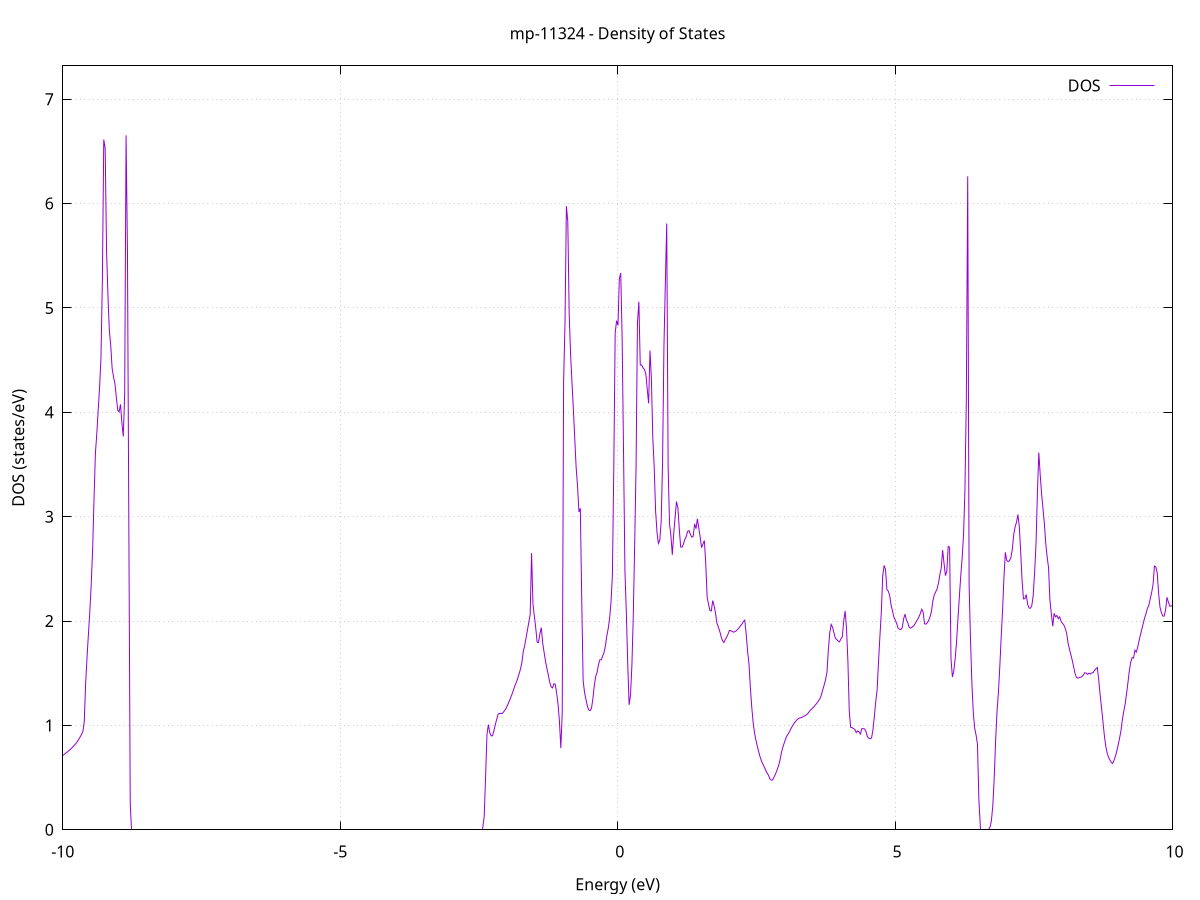 set title 'mp-11324 - Density of States'
set xlabel 'Energy (eV)'
set ylabel 'DOS (states/eV)'
set grid
set xrange [-10:10]
set yrange [0:7.319]
set xzeroaxis lt -1
set terminal png size 800,600
set output 'mp-11324_dos_gnuplot.png'
plot '-' using 1:2 with lines title 'DOS'
-33.797700 0.000000
-33.772600 0.000000
-33.747500 0.000000
-33.722400 0.000000
-33.697300 0.000000
-33.672200 0.000000
-33.647100 0.000000
-33.621900 0.000000
-33.596800 0.000000
-33.571700 0.000000
-33.546600 0.000000
-33.521500 0.000000
-33.496400 0.000000
-33.471300 0.000000
-33.446100 0.000000
-33.421000 0.000000
-33.395900 0.000000
-33.370800 0.000000
-33.345700 0.000000
-33.320600 0.000000
-33.295500 0.000000
-33.270300 0.000000
-33.245200 0.000000
-33.220100 0.000000
-33.195000 0.000000
-33.169900 0.000000
-33.144800 0.000000
-33.119700 0.000000
-33.094600 0.000000
-33.069400 0.000000
-33.044300 0.000000
-33.019200 0.000000
-32.994100 0.000000
-32.969000 0.000000
-32.943900 0.000000
-32.918800 0.000000
-32.893600 0.000000
-32.868500 0.000000
-32.843400 0.000000
-32.818300 0.000000
-32.793200 0.000000
-32.768100 0.000000
-32.743000 0.000000
-32.717800 0.000000
-32.692700 0.000000
-32.667600 0.000000
-32.642500 0.000000
-32.617400 0.000000
-32.592300 0.000000
-32.567200 0.000000
-32.542000 0.000000
-32.516900 0.000000
-32.491800 0.000000
-32.466700 0.000000
-32.441600 0.000000
-32.416500 0.000000
-32.391400 0.000000
-32.366200 0.000000
-32.341100 0.000000
-32.316000 0.000000
-32.290900 0.000000
-32.265800 0.000000
-32.240700 0.000000
-32.215600 0.000000
-32.190400 0.000000
-32.165300 0.000000
-32.140200 0.000000
-32.115100 0.000000
-32.090000 0.000000
-32.064900 0.000000
-32.039800 0.000000
-32.014600 0.000000
-31.989500 0.000000
-31.964400 0.000000
-31.939300 0.000000
-31.914200 0.000000
-31.889100 0.000000
-31.864000 0.000000
-31.838900 0.000000
-31.813700 0.000000
-31.788600 0.000000
-31.763500 0.000000
-31.738400 0.000000
-31.713300 0.000000
-31.688200 0.000000
-31.663100 0.000000
-31.637900 0.000000
-31.612800 0.000000
-31.587700 0.000000
-31.562600 0.000000
-31.537500 0.000000
-31.512400 20.276000
-31.487300 30.070900
-31.462100 12.092400
-31.437000 13.688700
-31.411900 18.326200
-31.386800 33.047400
-31.361700 27.608200
-31.336600 0.000000
-31.311500 0.000000
-31.286300 24.006400
-31.261200 66.850300
-31.236100 0.000000
-31.211000 0.000000
-31.185900 0.000000
-31.160800 0.000000
-31.135700 0.000000
-31.110500 0.000000
-31.085400 0.000000
-31.060300 0.000000
-31.035200 0.000000
-31.010100 0.000000
-30.985000 0.000000
-30.959900 0.000000
-30.934700 0.000000
-30.909600 0.000000
-30.884500 0.000000
-30.859400 0.000000
-30.834300 0.000000
-30.809200 0.000000
-30.784100 0.000000
-30.758900 0.000000
-30.733800 0.000000
-30.708700 0.000000
-30.683600 0.000000
-30.658500 0.000000
-30.633400 0.000000
-30.608300 0.000000
-30.583100 0.000000
-30.558000 0.000000
-30.532900 0.000000
-30.507800 0.000000
-30.482700 0.000000
-30.457600 0.000000
-30.432500 0.000000
-30.407400 0.000000
-30.382200 0.000000
-30.357100 0.000000
-30.332000 0.000000
-30.306900 0.000000
-30.281800 0.000000
-30.256700 0.000000
-30.231600 0.000000
-30.206400 0.000000
-30.181300 0.000000
-30.156200 0.000000
-30.131100 0.000000
-30.106000 0.000000
-30.080900 0.000000
-30.055800 0.000000
-30.030600 0.000000
-30.005500 0.000000
-29.980400 0.000000
-29.955300 0.000000
-29.930200 0.000000
-29.905100 0.000000
-29.880000 0.000000
-29.854800 0.000000
-29.829700 0.000000
-29.804600 0.000000
-29.779500 0.000000
-29.754400 0.000000
-29.729300 0.000000
-29.704200 0.000000
-29.679000 0.000000
-29.653900 0.000000
-29.628800 0.000000
-29.603700 0.000000
-29.578600 0.000000
-29.553500 0.000000
-29.528400 0.000000
-29.503200 0.000000
-29.478100 0.000000
-29.453000 0.000000
-29.427900 0.000000
-29.402800 0.000000
-29.377700 0.000000
-29.352600 0.000000
-29.327400 0.000000
-29.302300 0.000000
-29.277200 0.000000
-29.252100 0.000000
-29.227000 0.000000
-29.201900 0.000000
-29.176800 0.000000
-29.151700 0.000000
-29.126500 0.000000
-29.101400 0.000000
-29.076300 0.000000
-29.051200 0.000000
-29.026100 0.000000
-29.001000 0.000000
-28.975900 0.000000
-28.950700 0.000000
-28.925600 0.000000
-28.900500 0.000000
-28.875400 0.000000
-28.850300 0.000000
-28.825200 0.000000
-28.800100 0.000000
-28.774900 0.000000
-28.749800 0.000000
-28.724700 0.000000
-28.699600 0.000000
-28.674500 0.000000
-28.649400 0.000000
-28.624300 0.000000
-28.599100 0.000000
-28.574000 0.000000
-28.548900 0.000000
-28.523800 0.000000
-28.498700 0.000000
-28.473600 0.000000
-28.448500 0.000000
-28.423300 0.000000
-28.398200 0.000000
-28.373100 0.000000
-28.348000 0.000000
-28.322900 0.000000
-28.297800 0.000000
-28.272700 0.000000
-28.247500 0.000000
-28.222400 0.000000
-28.197300 0.000000
-28.172200 0.000000
-28.147100 0.000000
-28.122000 0.000000
-28.096900 0.000000
-28.071700 0.000000
-28.046600 0.000000
-28.021500 0.000000
-27.996400 0.000000
-27.971300 0.000000
-27.946200 0.000000
-27.921100 0.000000
-27.896000 0.000000
-27.870800 0.000000
-27.845700 0.000000
-27.820600 0.000000
-27.795500 0.000000
-27.770400 0.000000
-27.745300 0.000000
-27.720200 0.000000
-27.695000 0.000000
-27.669900 0.000000
-27.644800 0.000000
-27.619700 0.000000
-27.594600 0.000000
-27.569500 0.000000
-27.544400 0.000000
-27.519200 0.000000
-27.494100 0.000000
-27.469000 0.000000
-27.443900 0.000000
-27.418800 0.000000
-27.393700 0.000000
-27.368600 0.000000
-27.343400 0.000000
-27.318300 0.000000
-27.293200 0.000000
-27.268100 0.000000
-27.243000 0.000000
-27.217900 0.000000
-27.192800 0.000000
-27.167600 0.000000
-27.142500 0.000000
-27.117400 0.000000
-27.092300 0.000000
-27.067200 0.000000
-27.042100 0.000000
-27.017000 0.000000
-26.991800 0.000000
-26.966700 0.000000
-26.941600 0.000000
-26.916500 0.000000
-26.891400 0.000000
-26.866300 0.000000
-26.841200 0.000000
-26.816000 0.000000
-26.790900 0.000000
-26.765800 0.000000
-26.740700 0.000000
-26.715600 0.000000
-26.690500 0.000000
-26.665400 0.000000
-26.640200 0.000000
-26.615100 0.000000
-26.590000 0.000000
-26.564900 0.000000
-26.539800 0.000000
-26.514700 0.000000
-26.489600 0.000000
-26.464500 0.000000
-26.439300 0.000000
-26.414200 0.000000
-26.389100 0.000000
-26.364000 0.000000
-26.338900 0.000000
-26.313800 0.000000
-26.288700 0.000000
-26.263500 0.000000
-26.238400 0.000000
-26.213300 0.000000
-26.188200 0.000000
-26.163100 0.000000
-26.138000 0.000000
-26.112900 0.000000
-26.087700 0.000000
-26.062600 0.000000
-26.037500 0.000000
-26.012400 0.000000
-25.987300 0.000000
-25.962200 0.000000
-25.937100 0.000000
-25.911900 0.000000
-25.886800 0.000000
-25.861700 0.000000
-25.836600 0.000000
-25.811500 0.000000
-25.786400 0.000000
-25.761300 0.000000
-25.736100 0.000000
-25.711000 0.000000
-25.685900 0.000000
-25.660800 0.000000
-25.635700 0.000000
-25.610600 0.000000
-25.585500 0.000000
-25.560300 0.000000
-25.535200 0.000000
-25.510100 0.000000
-25.485000 0.000000
-25.459900 0.000000
-25.434800 0.000000
-25.409700 0.000000
-25.384500 0.000000
-25.359400 0.000000
-25.334300 0.000000
-25.309200 0.000000
-25.284100 0.000000
-25.259000 0.000000
-25.233900 0.000000
-25.208800 0.000000
-25.183600 0.000000
-25.158500 0.000000
-25.133400 0.000000
-25.108300 0.000000
-25.083200 0.000000
-25.058100 0.000000
-25.033000 0.000000
-25.007800 0.000000
-24.982700 0.000000
-24.957600 0.000000
-24.932500 0.000000
-24.907400 0.000000
-24.882300 0.000000
-24.857200 0.000000
-24.832000 0.000000
-24.806900 0.000000
-24.781800 0.000000
-24.756700 0.000000
-24.731600 0.000000
-24.706500 0.000000
-24.681400 0.000000
-24.656200 0.000000
-24.631100 0.000000
-24.606000 0.000000
-24.580900 0.000000
-24.555800 0.000000
-24.530700 0.000000
-24.505600 0.000000
-24.480400 0.000000
-24.455300 0.000000
-24.430200 0.000000
-24.405100 0.000000
-24.380000 0.000000
-24.354900 0.000000
-24.329800 0.000000
-24.304600 0.000000
-24.279500 0.000000
-24.254400 0.000000
-24.229300 0.000000
-24.204200 0.000000
-24.179100 0.000000
-24.154000 0.000000
-24.128800 0.000000
-24.103700 0.000000
-24.078600 0.000000
-24.053500 0.000000
-24.028400 0.000000
-24.003300 0.000000
-23.978200 0.000000
-23.953000 0.000000
-23.927900 0.000000
-23.902800 0.000000
-23.877700 0.000000
-23.852600 0.000000
-23.827500 0.000000
-23.802400 0.000000
-23.777300 0.000000
-23.752100 0.000000
-23.727000 0.000000
-23.701900 0.000000
-23.676800 0.000000
-23.651700 0.000000
-23.626600 0.000000
-23.601500 0.000000
-23.576300 0.000000
-23.551200 0.000000
-23.526100 0.000000
-23.501000 0.000000
-23.475900 0.000000
-23.450800 0.000000
-23.425700 0.000000
-23.400500 0.000000
-23.375400 0.000000
-23.350300 0.000000
-23.325200 0.000000
-23.300100 0.000000
-23.275000 0.000000
-23.249900 0.000000
-23.224700 0.000000
-23.199600 0.000000
-23.174500 0.000000
-23.149400 0.000000
-23.124300 0.000000
-23.099200 0.000000
-23.074100 0.000000
-23.048900 0.000000
-23.023800 0.000000
-22.998700 0.000000
-22.973600 0.000000
-22.948500 0.000000
-22.923400 0.000000
-22.898300 0.000000
-22.873100 0.000000
-22.848000 0.000000
-22.822900 0.000000
-22.797800 0.000000
-22.772700 0.000000
-22.747600 0.000000
-22.722500 0.000000
-22.697300 0.000000
-22.672200 0.000000
-22.647100 0.000000
-22.622000 0.000000
-22.596900 0.000000
-22.571800 0.000000
-22.546700 0.000000
-22.521600 0.000000
-22.496400 0.000000
-22.471300 0.000000
-22.446200 0.000000
-22.421100 0.000000
-22.396000 0.000000
-22.370900 0.000000
-22.345800 0.000000
-22.320600 0.000000
-22.295500 0.000000
-22.270400 0.000000
-22.245300 0.000000
-22.220200 0.000000
-22.195100 0.000000
-22.170000 0.000000
-22.144800 0.000000
-22.119700 0.000000
-22.094600 0.000000
-22.069500 0.000000
-22.044400 0.000000
-22.019300 0.000000
-21.994200 0.000000
-21.969000 0.000000
-21.943900 0.000000
-21.918800 0.000000
-21.893700 0.000000
-21.868600 0.000000
-21.843500 0.000000
-21.818400 0.000000
-21.793200 0.000000
-21.768100 0.000000
-21.743000 0.000000
-21.717900 0.000000
-21.692800 0.000000
-21.667700 0.000000
-21.642600 0.000000
-21.617400 0.000000
-21.592300 0.000000
-21.567200 0.000000
-21.542100 0.000000
-21.517000 0.000000
-21.491900 0.000000
-21.466800 0.000000
-21.441600 0.000000
-21.416500 0.000000
-21.391400 0.000000
-21.366300 0.000000
-21.341200 0.000000
-21.316100 0.000000
-21.291000 0.000000
-21.265900 0.000000
-21.240700 0.000000
-21.215600 0.000000
-21.190500 0.000000
-21.165400 0.000000
-21.140300 0.000000
-21.115200 0.000000
-21.090100 0.000000
-21.064900 0.000000
-21.039800 0.000000
-21.014700 0.000000
-20.989600 0.000000
-20.964500 0.000000
-20.939400 0.000000
-20.914300 0.000000
-20.889100 0.000000
-20.864000 0.000000
-20.838900 0.000000
-20.813800 0.000000
-20.788700 0.000000
-20.763600 0.000000
-20.738500 0.000000
-20.713300 0.000000
-20.688200 0.000000
-20.663100 0.000000
-20.638000 0.000000
-20.612900 0.000000
-20.587800 0.000000
-20.562700 0.000000
-20.537500 0.000000
-20.512400 0.000000
-20.487300 0.000000
-20.462200 0.000000
-20.437100 0.000000
-20.412000 0.000000
-20.386900 0.000000
-20.361700 0.000000
-20.336600 0.000000
-20.311500 0.000000
-20.286400 0.000000
-20.261300 0.000000
-20.236200 0.000000
-20.211100 0.000000
-20.185900 0.000000
-20.160800 0.000000
-20.135700 0.000000
-20.110600 0.000000
-20.085500 0.000000
-20.060400 0.000000
-20.035300 0.000000
-20.010100 0.000000
-19.985000 0.000000
-19.959900 0.000000
-19.934800 0.000000
-19.909700 0.000000
-19.884600 0.000000
-19.859500 0.000000
-19.834400 0.000000
-19.809200 0.000000
-19.784100 0.000000
-19.759000 0.000000
-19.733900 0.000000
-19.708800 0.000000
-19.683700 0.000000
-19.658600 0.000000
-19.633400 0.000000
-19.608300 0.000000
-19.583200 0.000000
-19.558100 0.000000
-19.533000 0.000000
-19.507900 0.000000
-19.482800 0.000000
-19.457600 0.000000
-19.432500 0.000000
-19.407400 0.000000
-19.382300 0.000000
-19.357200 0.000000
-19.332100 0.000000
-19.307000 0.000000
-19.281800 0.000000
-19.256700 0.000000
-19.231600 0.000000
-19.206500 0.000000
-19.181400 0.000000
-19.156300 0.000000
-19.131200 0.000000
-19.106000 0.000000
-19.080900 0.000000
-19.055800 0.000000
-19.030700 0.000000
-19.005600 0.000000
-18.980500 0.000000
-18.955400 0.000000
-18.930200 0.000000
-18.905100 0.000000
-18.880000 0.000000
-18.854900 0.000000
-18.829800 0.000000
-18.804700 0.000000
-18.779600 0.000000
-18.754400 0.000000
-18.729300 0.000000
-18.704200 0.000000
-18.679100 0.000000
-18.654000 0.000000
-18.628900 0.000000
-18.603800 0.000000
-18.578700 0.000000
-18.553500 0.000000
-18.528400 0.000000
-18.503300 0.000000
-18.478200 0.000000
-18.453100 0.000000
-18.428000 0.000000
-18.402900 0.000000
-18.377700 0.000000
-18.352600 0.000000
-18.327500 0.000000
-18.302400 0.000000
-18.277300 0.000000
-18.252200 0.000000
-18.227100 0.000000
-18.201900 0.000000
-18.176800 0.000000
-18.151700 0.000000
-18.126600 0.000000
-18.101500 0.000000
-18.076400 0.000000
-18.051300 0.000000
-18.026100 0.000000
-18.001000 0.000000
-17.975900 0.000000
-17.950800 0.000000
-17.925700 0.000000
-17.900600 0.000000
-17.875500 0.000000
-17.850300 0.000000
-17.825200 0.000000
-17.800100 0.000000
-17.775000 0.000000
-17.749900 0.000000
-17.724800 0.000000
-17.699700 0.000000
-17.674500 0.000000
-17.649400 0.000000
-17.624300 0.000000
-17.599200 0.000000
-17.574100 0.000000
-17.549000 0.000000
-17.523900 0.000000
-17.498700 0.000000
-17.473600 0.000000
-17.448500 0.000000
-17.423400 0.000000
-17.398300 0.000000
-17.373200 0.000000
-17.348100 0.000000
-17.322900 0.000000
-17.297800 0.000000
-17.272700 0.000000
-17.247600 0.000000
-17.222500 0.000000
-17.197400 0.000000
-17.172300 0.000000
-17.147200 0.000000
-17.122000 0.000000
-17.096900 0.000000
-17.071800 0.000000
-17.046700 0.000000
-17.021600 0.000000
-16.996500 0.000000
-16.971400 0.000000
-16.946200 0.000000
-16.921100 0.000000
-16.896000 0.000000
-16.870900 0.000000
-16.845800 0.000000
-16.820700 0.000000
-16.795600 0.000000
-16.770400 0.000000
-16.745300 0.000000
-16.720200 0.000000
-16.695100 0.000000
-16.670000 0.000000
-16.644900 0.000000
-16.619800 0.000000
-16.594600 0.000000
-16.569500 0.000000
-16.544400 0.000000
-16.519300 0.000000
-16.494200 0.000000
-16.469100 0.000000
-16.444000 0.000000
-16.418800 0.000000
-16.393700 0.000000
-16.368600 0.000000
-16.343500 0.000000
-16.318400 0.000000
-16.293300 0.000000
-16.268200 0.000000
-16.243000 0.000000
-16.217900 0.000000
-16.192800 0.000000
-16.167700 0.000000
-16.142600 0.000000
-16.117500 0.000000
-16.092400 0.000000
-16.067200 0.000000
-16.042100 0.000000
-16.017000 0.000000
-15.991900 0.000000
-15.966800 0.000000
-15.941700 0.000000
-15.916600 0.000000
-15.891500 0.000000
-15.866300 0.000000
-15.841200 0.000000
-15.816100 0.000000
-15.791000 0.000000
-15.765900 0.000000
-15.740800 0.000000
-15.715700 0.000000
-15.690500 0.000000
-15.665400 0.000000
-15.640300 0.000000
-15.615200 0.000000
-15.590100 0.000000
-15.565000 0.000000
-15.539900 0.000000
-15.514700 0.000000
-15.489600 0.000000
-15.464500 0.000000
-15.439400 0.000000
-15.414300 0.000000
-15.389200 0.000000
-15.364100 0.000000
-15.338900 0.000000
-15.313800 0.000000
-15.288700 0.000000
-15.263600 0.000000
-15.238500 0.000000
-15.213400 0.000000
-15.188300 0.000000
-15.163100 0.000000
-15.138000 0.000000
-15.112900 0.000000
-15.087800 0.000000
-15.062700 0.000000
-15.037600 0.000000
-15.012500 0.000000
-14.987300 0.000000
-14.962200 0.000000
-14.937100 0.000000
-14.912000 0.000000
-14.886900 0.000000
-14.861800 0.000000
-14.836700 0.000000
-14.811500 0.000000
-14.786400 0.000000
-14.761300 0.000000
-14.736200 0.000000
-14.711100 0.000000
-14.686000 0.000000
-14.660900 0.000000
-14.635700 0.000000
-14.610600 0.000000
-14.585500 0.000000
-14.560400 0.000000
-14.535300 0.000000
-14.510200 0.000000
-14.485100 0.000000
-14.460000 0.000000
-14.434800 0.000000
-14.409700 0.000000
-14.384600 0.000000
-14.359500 0.000000
-14.334400 0.000000
-14.309300 0.000000
-14.284200 0.000000
-14.259000 0.000000
-14.233900 0.000000
-14.208800 0.000000
-14.183700 0.000000
-14.158600 0.000000
-14.133500 0.000000
-14.108400 0.000000
-14.083200 0.000000
-14.058100 0.000000
-14.033000 0.000000
-14.007900 0.000000
-13.982800 0.000000
-13.957700 0.000000
-13.932600 0.000000
-13.907400 0.000000
-13.882300 0.000000
-13.857200 0.000000
-13.832100 0.000000
-13.807000 0.000000
-13.781900 0.000000
-13.756800 0.000000
-13.731600 0.000000
-13.706500 0.000000
-13.681400 0.000000
-13.656300 0.000000
-13.631200 0.000000
-13.606100 0.000000
-13.581000 0.000000
-13.555800 0.000000
-13.530700 0.000000
-13.505600 0.000000
-13.480500 0.000000
-13.455400 0.000000
-13.430300 0.000000
-13.405200 0.000000
-13.380000 0.000000
-13.354900 0.000000
-13.329800 0.000000
-13.304700 0.000000
-13.279600 0.000000
-13.254500 0.000000
-13.229400 0.000000
-13.204300 0.000000
-13.179100 0.000000
-13.154000 0.000000
-13.128900 0.000000
-13.103800 0.000000
-13.078700 0.000000
-13.053600 0.000000
-13.028500 0.000000
-13.003300 0.000000
-12.978200 0.000000
-12.953100 0.000000
-12.928000 0.000000
-12.902900 0.000000
-12.877800 0.000000
-12.852700 0.000000
-12.827500 0.000000
-12.802400 0.000000
-12.777300 0.000000
-12.752200 0.000000
-12.727100 0.000000
-12.702000 0.000000
-12.676900 0.000000
-12.651700 0.000000
-12.626600 0.000000
-12.601500 0.000000
-12.576400 0.000000
-12.551300 0.000000
-12.526200 0.000000
-12.501100 0.000000
-12.475900 0.000000
-12.450800 0.000000
-12.425700 0.000000
-12.400600 0.000000
-12.375500 0.000000
-12.350400 0.000000
-12.325300 0.000000
-12.300100 0.000000
-12.275000 0.000000
-12.249900 0.000000
-12.224800 0.000000
-12.199700 0.000000
-12.174600 0.000000
-12.149500 0.000000
-12.124300 0.000000
-12.099200 0.000000
-12.074100 0.000000
-12.049000 0.000000
-12.023900 0.000000
-11.998800 0.000000
-11.973700 0.000000
-11.948600 0.000000
-11.923400 0.000000
-11.898300 0.000000
-11.873200 0.000000
-11.848100 0.000000
-11.823000 0.000000
-11.797900 0.000000
-11.772800 0.000000
-11.747600 0.000000
-11.722500 0.000000
-11.697400 0.000000
-11.672300 0.000000
-11.647200 0.000000
-11.622100 0.000000
-11.597000 0.000000
-11.571800 0.000000
-11.546700 0.000000
-11.521600 0.000000
-11.496500 0.000000
-11.471400 0.000000
-11.446300 0.000000
-11.421200 0.000000
-11.396000 0.000000
-11.370900 0.000000
-11.345800 0.000000
-11.320700 0.000000
-11.295600 0.000000
-11.270500 0.000000
-11.245400 0.000000
-11.220200 0.000000
-11.195100 0.000000
-11.170000 0.000000
-11.144900 0.000000
-11.119800 0.000000
-11.094700 0.000000
-11.069600 0.000000
-11.044400 0.000000
-11.019300 0.000000
-10.994200 0.000000
-10.969100 0.000000
-10.944000 0.000000
-10.918900 0.000000
-10.893800 0.000000
-10.868600 0.000000
-10.843500 0.000000
-10.818400 0.000000
-10.793300 0.000000
-10.768200 0.000000
-10.743100 0.000000
-10.718000 0.000000
-10.692800 0.000000
-10.667700 0.011300
-10.642600 0.170200
-10.617500 0.252500
-10.592400 0.331200
-10.567300 0.432400
-10.542200 0.575500
-10.517100 0.559900
-10.491900 0.576500
-10.466800 0.593000
-10.441700 0.601700
-10.416600 0.600000
-10.391500 0.603900
-10.366400 0.612000
-10.341300 0.618200
-10.316100 0.622700
-10.291000 0.621000
-10.265900 0.628600
-10.240800 0.637900
-10.215700 0.648200
-10.190600 0.654400
-10.165500 0.661000
-10.140300 0.667800
-10.115200 0.673200
-10.090100 0.676900
-10.065000 0.685500
-10.039900 0.695600
-10.014800 0.706100
-9.989700 0.716500
-9.964500 0.726900
-9.939400 0.737200
-9.914300 0.748000
-9.889200 0.758800
-9.864100 0.770500
-9.839000 0.783300
-9.813900 0.797400
-9.788700 0.812000
-9.763600 0.826900
-9.738500 0.844200
-9.713400 0.865500
-9.688300 0.888400
-9.663200 0.913500
-9.638100 0.942200
-9.612900 1.036300
-9.587800 1.402900
-9.562700 1.657300
-9.537600 1.877400
-9.512500 2.094500
-9.487400 2.356900
-9.462300 2.683600
-9.437100 3.173800
-9.412000 3.607800
-9.386900 3.795700
-9.361800 4.020100
-9.336700 4.241500
-9.311600 4.525000
-9.286500 5.268700
-9.261400 6.612900
-9.236200 6.528800
-9.211100 5.545600
-9.186000 5.117500
-9.160900 4.780900
-9.135800 4.638200
-9.110700 4.420600
-9.085600 4.337900
-9.060400 4.275500
-9.035300 4.145300
-9.010200 4.020800
-8.985100 4.003100
-8.960000 4.075800
-8.934900 3.899700
-8.909800 3.767500
-8.884600 4.179700
-8.859500 6.653800
-8.834400 5.526500
-8.809300 2.875500
-8.784200 0.244700
-8.759100 0.000000
-8.734000 0.000000
-8.708800 0.000000
-8.683700 0.000000
-8.658600 0.000000
-8.633500 0.000000
-8.608400 0.000000
-8.583300 0.000000
-8.558200 0.000000
-8.533000 0.000000
-8.507900 0.000000
-8.482800 0.000000
-8.457700 0.000000
-8.432600 0.000000
-8.407500 0.000000
-8.382400 0.000000
-8.357200 0.000000
-8.332100 0.000000
-8.307000 0.000000
-8.281900 0.000000
-8.256800 0.000000
-8.231700 0.000000
-8.206600 0.000000
-8.181400 0.000000
-8.156300 0.000000
-8.131200 0.000000
-8.106100 0.000000
-8.081000 0.000000
-8.055900 0.000000
-8.030800 0.000000
-8.005600 0.000000
-7.980500 0.000000
-7.955400 0.000000
-7.930300 0.000000
-7.905200 0.000000
-7.880100 0.000000
-7.855000 0.000000
-7.829900 0.000000
-7.804700 0.000000
-7.779600 0.000000
-7.754500 0.000000
-7.729400 0.000000
-7.704300 0.000000
-7.679200 0.000000
-7.654100 0.000000
-7.628900 0.000000
-7.603800 0.000000
-7.578700 0.000000
-7.553600 0.000000
-7.528500 0.000000
-7.503400 0.000000
-7.478300 0.000000
-7.453100 0.000000
-7.428000 0.000000
-7.402900 0.000000
-7.377800 0.000000
-7.352700 0.000000
-7.327600 0.000000
-7.302500 0.000000
-7.277300 0.000000
-7.252200 0.000000
-7.227100 0.000000
-7.202000 0.000000
-7.176900 0.000000
-7.151800 0.000000
-7.126700 0.000000
-7.101500 0.000000
-7.076400 0.000000
-7.051300 0.000000
-7.026200 0.000000
-7.001100 0.000000
-6.976000 0.000000
-6.950900 0.000000
-6.925700 0.000000
-6.900600 0.000000
-6.875500 0.000000
-6.850400 0.000000
-6.825300 0.000000
-6.800200 0.000000
-6.775100 0.000000
-6.749900 0.000000
-6.724800 0.000000
-6.699700 0.000000
-6.674600 0.000000
-6.649500 0.000000
-6.624400 0.000000
-6.599300 0.000000
-6.574200 0.000000
-6.549000 0.000000
-6.523900 0.000000
-6.498800 0.000000
-6.473700 0.000000
-6.448600 0.000000
-6.423500 0.000000
-6.398400 0.000000
-6.373200 0.000000
-6.348100 0.000000
-6.323000 0.000000
-6.297900 0.000000
-6.272800 0.000000
-6.247700 0.000000
-6.222600 0.000000
-6.197400 0.000000
-6.172300 0.000000
-6.147200 0.000000
-6.122100 0.000000
-6.097000 0.000000
-6.071900 0.000000
-6.046800 0.000000
-6.021600 0.000000
-5.996500 0.000000
-5.971400 0.000000
-5.946300 0.000000
-5.921200 0.000000
-5.896100 0.000000
-5.871000 0.000000
-5.845800 0.000000
-5.820700 0.000000
-5.795600 0.000000
-5.770500 0.000000
-5.745400 0.000000
-5.720300 0.000000
-5.695200 0.000000
-5.670000 0.000000
-5.644900 0.000000
-5.619800 0.000000
-5.594700 0.000000
-5.569600 0.000000
-5.544500 0.000000
-5.519400 0.000000
-5.494200 0.000000
-5.469100 0.000000
-5.444000 0.000000
-5.418900 0.000000
-5.393800 0.000000
-5.368700 0.000000
-5.343600 0.000000
-5.318500 0.000000
-5.293300 0.000000
-5.268200 0.000000
-5.243100 0.000000
-5.218000 0.000000
-5.192900 0.000000
-5.167800 0.000000
-5.142700 0.000000
-5.117500 0.000000
-5.092400 0.000000
-5.067300 0.000000
-5.042200 0.000000
-5.017100 0.000000
-4.992000 0.000000
-4.966900 0.000000
-4.941700 0.000000
-4.916600 0.000000
-4.891500 0.000000
-4.866400 0.000000
-4.841300 0.000000
-4.816200 0.000000
-4.791100 0.000000
-4.765900 0.000000
-4.740800 0.000000
-4.715700 0.000000
-4.690600 0.000000
-4.665500 0.000000
-4.640400 0.000000
-4.615300 0.000000
-4.590100 0.000000
-4.565000 0.000000
-4.539900 0.000000
-4.514800 0.000000
-4.489700 0.000000
-4.464600 0.000000
-4.439500 0.000000
-4.414300 0.000000
-4.389200 0.000000
-4.364100 0.000000
-4.339000 0.000000
-4.313900 0.000000
-4.288800 0.000000
-4.263700 0.000000
-4.238500 0.000000
-4.213400 0.000000
-4.188300 0.000000
-4.163200 0.000000
-4.138100 0.000000
-4.113000 0.000000
-4.087900 0.000000
-4.062700 0.000000
-4.037600 0.000000
-4.012500 0.000000
-3.987400 0.000000
-3.962300 0.000000
-3.937200 0.000000
-3.912100 0.000000
-3.887000 0.000000
-3.861800 0.000000
-3.836700 0.000000
-3.811600 0.000000
-3.786500 0.000000
-3.761400 0.000000
-3.736300 0.000000
-3.711200 0.000000
-3.686000 0.000000
-3.660900 0.000000
-3.635800 0.000000
-3.610700 0.000000
-3.585600 0.000000
-3.560500 0.000000
-3.535400 0.000000
-3.510200 0.000000
-3.485100 0.000000
-3.460000 0.000000
-3.434900 0.000000
-3.409800 0.000000
-3.384700 0.000000
-3.359600 0.000000
-3.334400 0.000000
-3.309300 0.000000
-3.284200 0.000000
-3.259100 0.000000
-3.234000 0.000000
-3.208900 0.000000
-3.183800 0.000000
-3.158600 0.000000
-3.133500 0.000000
-3.108400 0.000000
-3.083300 0.000000
-3.058200 0.000000
-3.033100 0.000000
-3.008000 0.000000
-2.982800 0.000000
-2.957700 0.000000
-2.932600 0.000000
-2.907500 0.000000
-2.882400 0.000000
-2.857300 0.000000
-2.832200 0.000000
-2.807000 0.000000
-2.781900 0.000000
-2.756800 0.000000
-2.731700 0.000000
-2.706600 0.000000
-2.681500 0.000000
-2.656400 0.000000
-2.631300 0.000000
-2.606100 0.000000
-2.581000 0.000000
-2.555900 0.000000
-2.530800 0.000000
-2.505700 0.000000
-2.480600 0.000000
-2.455500 0.000000
-2.430300 0.000000
-2.405200 0.126000
-2.380100 0.507300
-2.355000 0.913700
-2.329900 1.007900
-2.304800 0.930700
-2.279700 0.899000
-2.254500 0.901800
-2.229400 0.951400
-2.204300 1.007600
-2.179200 1.059800
-2.154100 1.108800
-2.129000 1.114900
-2.103900 1.114000
-2.078700 1.115100
-2.053600 1.130500
-2.028500 1.148300
-2.003400 1.171000
-1.978300 1.200500
-1.953200 1.232400
-1.928100 1.266000
-1.902900 1.300700
-1.877800 1.339100
-1.852700 1.379200
-1.827600 1.410900
-1.802500 1.448400
-1.777400 1.491800
-1.752300 1.537800
-1.727100 1.597000
-1.702000 1.703900
-1.676900 1.760400
-1.651800 1.835300
-1.626700 1.910500
-1.601600 1.986400
-1.576500 2.061800
-1.551300 2.651400
-1.526200 2.162600
-1.501100 2.048400
-1.476000 1.932400
-1.450900 1.797100
-1.425800 1.794900
-1.400700 1.879400
-1.375500 1.936900
-1.350400 1.787000
-1.325300 1.700100
-1.300200 1.613900
-1.275100 1.546000
-1.250000 1.484200
-1.224900 1.417100
-1.199800 1.370700
-1.174600 1.359200
-1.149500 1.398400
-1.124400 1.394200
-1.099300 1.309800
-1.074200 1.203900
-1.049100 1.039000
-1.024000 0.782700
-0.998800 1.118100
-0.973700 4.300700
-0.948600 4.858700
-0.923500 5.974900
-0.898400 5.828100
-0.873300 4.945600
-0.848200 4.558100
-0.823000 4.283700
-0.797900 4.029300
-0.772800 3.746000
-0.747700 3.469300
-0.722600 3.289300
-0.697500 3.044600
-0.672400 3.079700
-0.647200 2.200500
-0.622100 1.430000
-0.597000 1.317200
-0.571900 1.250300
-0.546800 1.186800
-0.521700 1.149000
-0.496600 1.140800
-0.471400 1.164600
-0.446300 1.255100
-0.421200 1.379900
-0.396100 1.468300
-0.371000 1.507400
-0.345900 1.582000
-0.320800 1.628500
-0.295600 1.628700
-0.270500 1.663000
-0.245400 1.698200
-0.220300 1.764000
-0.195200 1.857000
-0.170100 1.927900
-0.145000 2.021100
-0.119800 2.180900
-0.094700 2.432800
-0.069600 3.460200
-0.044500 4.756700
-0.019400 4.878400
0.005700 4.831700
0.030800 5.282700
0.055900 5.333400
0.081100 4.709200
0.106200 3.619700
0.131300 2.479900
0.156400 2.085300
0.181500 1.595600
0.206600 1.197600
0.231700 1.290400
0.256900 1.573700
0.282000 2.051500
0.307100 2.734400
0.332200 3.486300
0.357300 4.855700
0.382400 5.059900
0.407500 4.452900
0.432700 4.452400
0.457800 4.425500
0.482900 4.410500
0.508000 4.368700
0.533100 4.223000
0.558200 4.085400
0.583300 4.592300
0.608500 4.315600
0.633600 3.754700
0.658700 3.476800
0.683800 3.055300
0.708900 2.853700
0.734000 2.743600
0.759100 2.773100
0.784300 2.947100
0.809400 3.514400
0.834500 4.634300
0.859600 5.234900
0.884700 5.809300
0.909800 3.471400
0.934900 2.932100
0.960100 2.817100
0.985200 2.634600
1.010300 2.835900
1.035400 2.991900
1.060500 3.144500
1.085600 3.085700
1.110700 2.882200
1.135900 2.709400
1.161000 2.707700
1.186100 2.738900
1.211200 2.782900
1.236300 2.809700
1.261400 2.859200
1.286500 2.866200
1.311700 2.829200
1.336800 2.802800
1.361900 2.813500
1.387000 2.931200
1.412100 2.884700
1.437200 2.980000
1.462300 2.890200
1.487400 2.804500
1.512600 2.703000
1.537700 2.738500
1.562800 2.771100
1.587900 2.551300
1.613000 2.230600
1.638100 2.158600
1.663200 2.101200
1.688400 2.097200
1.713500 2.196000
1.738600 2.146200
1.763700 2.077300
1.788800 1.979400
1.813900 1.945400
1.839000 1.904000
1.864200 1.852300
1.889300 1.810800
1.914400 1.794500
1.939500 1.822500
1.964600 1.846100
1.989700 1.874300
2.014800 1.910600
2.040000 1.907300
2.065100 1.899000
2.090200 1.893700
2.115300 1.898400
2.140400 1.908100
2.165500 1.921500
2.190600 1.936700
2.215800 1.955900
2.240900 1.971200
2.266000 1.995800
2.291100 2.008900
2.316200 1.876700
2.341300 1.714100
2.366400 1.592500
2.391600 1.365800
2.416700 1.178700
2.441800 1.027800
2.466900 0.927300
2.492000 0.858800
2.517100 0.800100
2.542200 0.747800
2.567400 0.697300
2.592500 0.659100
2.617600 0.628800
2.642700 0.600500
2.667800 0.570400
2.692900 0.543500
2.718000 0.523600
2.743100 0.487900
2.768300 0.475400
2.793400 0.477900
2.818500 0.504400
2.843600 0.533100
2.868700 0.565500
2.893800 0.603900
2.918900 0.649000
2.944100 0.718000
2.969200 0.776700
2.994300 0.819500
3.019400 0.859200
3.044500 0.893600
3.069600 0.915500
3.094700 0.936300
3.119900 0.963900
3.145000 0.989600
3.170100 1.012700
3.195200 1.030600
3.220300 1.046400
3.245400 1.059800
3.270500 1.069400
3.295700 1.072300
3.320800 1.077500
3.345900 1.084300
3.371000 1.091700
3.396100 1.099300
3.421200 1.109700
3.446300 1.127100
3.471500 1.144000
3.496600 1.157000
3.521700 1.170400
3.546800 1.185100
3.571900 1.200700
3.597000 1.217700
3.622100 1.237000
3.647300 1.256900
3.672400 1.293200
3.697500 1.343500
3.722600 1.388100
3.747700 1.438900
3.772800 1.511400
3.797900 1.725000
3.823100 1.888600
3.848200 1.967100
3.873300 1.940100
3.898400 1.886900
3.923500 1.835200
3.948600 1.822400
3.973700 1.809100
3.998800 1.800300
4.024000 1.830000
4.049100 1.849400
4.074200 1.998000
4.099300 2.097400
4.124400 1.933600
4.149500 1.620200
4.174600 1.134400
4.199800 0.982300
4.224900 0.978500
4.250000 0.970500
4.275100 0.961600
4.300200 0.930800
4.325300 0.948000
4.350400 0.938400
4.375600 0.917000
4.400700 0.969300
4.425800 0.968400
4.450900 0.965400
4.476000 0.941600
4.501100 0.892000
4.526200 0.878100
4.551400 0.871500
4.576500 0.880300
4.601600 0.959300
4.626700 1.086200
4.651800 1.228500
4.676900 1.342400
4.702000 1.612400
4.727200 1.855900
4.752300 2.087100
4.777400 2.433100
4.802500 2.532600
4.827600 2.495100
4.852700 2.302600
4.877800 2.286500
4.903000 2.243500
4.928100 2.153000
4.953200 2.097300
4.978300 2.038100
5.003400 2.009100
5.028500 1.978100
5.053600 1.932400
5.078800 1.921900
5.103900 1.918000
5.129000 1.937000
5.154100 2.021600
5.179200 2.066000
5.204300 2.010100
5.229400 1.984900
5.254600 1.938500
5.279700 1.931700
5.304800 1.940100
5.329900 1.950900
5.355000 1.967700
5.380100 1.994500
5.405200 2.013500
5.430300 2.040000
5.455500 2.072800
5.480600 2.112800
5.505700 2.085300
5.530800 1.973900
5.555900 1.969700
5.581000 1.983200
5.606100 2.007600
5.631300 2.041900
5.656400 2.093400
5.681500 2.193800
5.706600 2.249900
5.731700 2.279800
5.756800 2.305900
5.781900 2.362500
5.807100 2.444000
5.832200 2.509100
5.857300 2.679700
5.882400 2.552800
5.907500 2.435000
5.932600 2.478300
5.957700 2.714800
5.982900 2.707600
6.008000 1.637600
6.033100 1.463400
6.058200 1.521900
6.083300 1.639900
6.108400 1.802400
6.133500 2.025300
6.158700 2.234100
6.183800 2.432700
6.208900 2.602200
6.234000 2.826700
6.259100 3.256300
6.284200 4.112400
6.309300 6.260400
6.334500 2.342600
6.359600 1.813700
6.384700 1.402900
6.409800 1.121400
6.434900 0.973800
6.460000 0.907200
6.485100 0.819000
6.510300 0.291800
6.535400 0.000000
6.560500 0.000000
6.585600 0.000000
6.610700 0.000000
6.635800 0.000000
6.660900 0.000000
6.686000 0.000000
6.711200 0.026200
6.736300 0.086600
6.761400 0.229800
6.786500 0.489400
6.811600 0.847300
6.836700 1.128100
6.861800 1.310100
6.887000 1.555700
6.912100 1.841500
6.937200 2.098100
6.962300 2.417100
6.987400 2.658100
7.012500 2.580700
7.037600 2.569300
7.062800 2.578600
7.087900 2.608100
7.113000 2.687200
7.138100 2.825000
7.163200 2.901600
7.188300 2.946500
7.213400 3.020100
7.238600 2.906100
7.263700 2.663000
7.288800 2.389300
7.313900 2.212400
7.339000 2.214100
7.364100 2.253600
7.389200 2.160300
7.414400 2.124900
7.439500 2.122600
7.464600 2.148300
7.489700 2.247700
7.514800 2.466900
7.539900 2.733100
7.565000 3.219000
7.590200 3.614000
7.615300 3.404000
7.640400 3.220400
7.665500 3.079500
7.690600 2.935400
7.715700 2.742900
7.740800 2.615400
7.766000 2.511700
7.791100 2.197000
7.816200 2.070300
7.841300 1.950200
7.866400 2.074000
7.891500 2.040200
7.916600 2.053300
7.941800 2.022400
7.966900 2.040300
7.992000 1.996700
8.017100 1.978400
8.042200 1.961800
8.067300 1.930200
8.092400 1.882400
8.117500 1.789500
8.142700 1.730600
8.167800 1.678800
8.192900 1.624300
8.218000 1.562500
8.243100 1.498300
8.268200 1.462000
8.293300 1.453300
8.318500 1.457300
8.343600 1.461700
8.368700 1.467500
8.393800 1.483100
8.418900 1.504900
8.444000 1.501100
8.469100 1.489300
8.494300 1.500000
8.519400 1.492300
8.544500 1.502400
8.569600 1.506200
8.594700 1.527500
8.619800 1.542200
8.644900 1.554600
8.670100 1.439200
8.695200 1.296800
8.720300 1.172000
8.745400 1.042900
8.770500 0.910600
8.795600 0.805400
8.820700 0.739500
8.845900 0.696200
8.871000 0.670200
8.896100 0.645700
8.921200 0.635300
8.946300 0.665300
8.971400 0.704600
8.996500 0.756100
9.021700 0.814300
9.046800 0.878800
9.071900 0.950500
9.097000 1.057700
9.122100 1.135600
9.147200 1.205800
9.172300 1.304500
9.197500 1.413100
9.222600 1.524300
9.247700 1.607000
9.272800 1.649200
9.297900 1.645200
9.323000 1.720400
9.348100 1.702300
9.373200 1.750000
9.398400 1.813900
9.423500 1.869700
9.448600 1.924200
9.473700 1.980600
9.498800 2.031700
9.523900 2.073200
9.549000 2.122500
9.574200 2.152000
9.599300 2.214600
9.624400 2.274200
9.649500 2.349100
9.674600 2.526700
9.699700 2.517900
9.724800 2.461900
9.750000 2.262100
9.775100 2.130100
9.800200 2.079500
9.825300 2.047400
9.850400 2.047600
9.875500 2.105800
9.900600 2.226900
9.925800 2.181900
9.950900 2.141700
9.976000 2.144000
10.001100 2.151500
10.026200 2.040900
10.051300 1.975000
10.076400 1.936000
10.101600 1.905800
10.126700 1.884000
10.151800 2.218900
10.176900 1.876500
10.202000 1.851500
10.227100 1.847900
10.252200 1.862300
10.277400 1.908300
10.302500 1.930100
10.327600 1.899000
10.352700 1.872700
10.377800 1.874700
10.402900 1.876500
10.428000 1.753200
10.453200 1.501900
10.478300 1.285000
10.503400 1.247800
10.528500 1.242400
10.553600 1.275600
10.578700 1.299600
10.603800 1.316400
10.629000 1.325300
10.654100 1.348900
10.679200 1.386400
10.704300 1.423500
10.729400 1.482400
10.754500 1.477300
10.779600 1.473700
10.804700 1.462700
10.829900 1.447000
10.855000 1.424100
10.880100 1.391800
10.905200 1.353400
10.930300 1.306400
10.955400 1.245500
10.980500 1.188500
11.005700 1.168900
11.030800 1.181900
11.055900 1.178400
11.081000 1.179200
11.106100 1.186000
11.131200 1.198800
11.156300 1.229800
11.181500 1.274800
11.206600 1.322700
11.231700 1.380000
11.256800 1.433300
11.281900 1.530600
11.307000 1.531500
11.332100 1.540600
11.357300 1.619100
11.382400 1.713000
11.407500 1.761200
11.432600 1.790700
11.457700 1.838200
11.482800 1.906400
11.507900 1.921800
11.533100 1.907900
11.558200 1.898000
11.583300 1.904600
11.608400 1.894900
11.633500 1.854500
11.658600 1.793800
11.683700 1.737900
11.708900 1.717800
11.734000 1.722900
11.759100 1.740300
11.784200 1.802400
11.809300 1.823700
11.834400 1.879400
11.859500 1.945700
11.884700 2.071400
11.909800 2.142100
11.934900 2.186700
11.960000 2.176900
11.985100 2.199200
12.010200 2.176700
12.035300 2.182900
12.060400 2.213500
12.085600 2.200900
12.110700 2.187900
12.135800 2.347600
12.160900 2.016400
12.186000 1.793300
12.211100 1.713200
12.236200 1.698700
12.261400 1.718600
12.286500 1.765900
12.311600 1.906300
12.336700 2.075300
12.361800 2.201900
12.386900 2.207500
12.412000 2.169200
12.437200 2.120700
12.462300 2.109300
12.487400 2.093900
12.512500 2.127500
12.537600 2.315300
12.562700 2.328200
12.587800 2.428800
12.613000 2.386800
12.638100 2.315100
12.663200 2.192400
12.688300 2.125900
12.713400 2.082000
12.738500 2.032400
12.763600 2.019500
12.788800 1.958900
12.813900 1.906000
12.839000 1.851900
12.864100 1.800600
12.889200 1.748700
12.914300 1.695700
12.939400 1.659200
12.964600 1.579000
12.989700 1.495200
13.014800 1.441100
13.039900 1.392700
13.065000 1.348700
13.090100 1.337000
13.115200 1.365000
13.140400 1.354600
13.165500 1.327000
13.190600 1.290300
13.215700 1.209900
13.240800 1.077400
13.265900 0.961400
13.291000 0.889300
13.316100 0.831800
13.341300 0.780400
13.366400 0.732500
13.391500 0.687200
13.416600 0.642100
13.441700 0.587500
13.466800 0.544200
13.491900 0.509200
13.517100 0.479000
13.542200 0.448400
13.567300 0.396300
13.592400 0.334600
13.617500 0.277500
13.642600 0.232200
13.667700 0.202800
13.692900 0.178000
13.718000 0.149300
13.743100 0.124300
13.768200 0.103100
13.793300 0.085000
13.818400 0.068800
13.843500 0.054400
13.868700 0.041600
13.893800 0.030500
13.918900 0.021100
13.944000 0.013400
13.969100 0.009700
13.994200 0.007200
14.019300 0.005000
14.044500 0.003200
14.069600 0.001800
14.094700 0.000800
14.119800 0.000200
14.144900 0.000000
14.170000 0.000000
14.195100 0.000000
14.220300 0.000000
14.245400 0.000000
14.270500 0.000000
14.295600 0.000000
14.320700 0.000000
14.345800 0.000000
14.370900 0.000000
14.396100 0.000000
14.421200 0.000000
14.446300 0.000000
14.471400 0.000000
14.496500 0.000000
14.521600 0.000000
14.546700 0.000000
14.571900 0.000000
14.597000 0.000000
14.622100 0.000000
14.647200 0.000000
14.672300 0.000000
14.697400 0.000000
14.722500 0.000000
14.747600 0.000000
14.772800 0.000000
14.797900 0.000000
14.823000 0.000000
14.848100 0.000000
14.873200 0.000000
14.898300 0.000000
14.923400 0.000000
14.948600 0.000000
14.973700 0.000000
14.998800 0.000000
15.023900 0.000000
15.049000 0.000000
15.074100 0.000000
15.099200 0.000000
15.124400 0.000000
15.149500 0.000000
15.174600 0.000000
15.199700 0.000000
15.224800 0.000000
15.249900 0.000000
15.275000 0.000000
15.300200 0.000000
15.325300 0.000000
15.350400 0.000000
15.375500 0.000000
15.400600 0.000000
15.425700 0.000000
15.450800 0.000000
15.476000 0.000000
15.501100 0.000000
15.526200 0.000000
15.551300 0.000000
15.576400 0.000000
15.601500 0.000000
15.626600 0.000000
15.651800 0.000000
15.676900 0.000000
15.702000 0.000000
15.727100 0.000000
15.752200 0.000000
15.777300 0.000000
15.802400 0.000000
15.827600 0.000000
15.852700 0.000000
15.877800 0.000000
15.902900 0.000000
15.928000 0.000000
15.953100 0.000000
15.978200 0.000000
16.003300 0.000000
16.028500 0.000000
16.053600 0.000000
16.078700 0.000000
16.103800 0.000000
16.128900 0.000000
16.154000 0.000000
16.179100 0.000000
16.204300 0.000000
16.229400 0.000000
16.254500 0.000000
16.279600 0.000000
16.304700 0.000000
16.329800 0.000000
16.354900 0.000000
16.380100 0.000000
16.405200 0.000000
16.430300 0.000000
e
